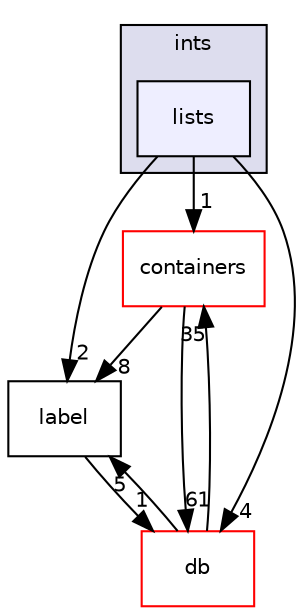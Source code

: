 digraph "src/OpenFOAM/primitives/ints/lists" {
  bgcolor=transparent;
  compound=true
  node [ fontsize="10", fontname="Helvetica"];
  edge [ labelfontsize="10", labelfontname="Helvetica"];
  subgraph clusterdir_086c067a0e64eeb439d30ae0c44248d8 {
    graph [ bgcolor="#ddddee", pencolor="black", label="ints" fontname="Helvetica", fontsize="10", URL="dir_086c067a0e64eeb439d30ae0c44248d8.html"]
  dir_cad78e4ebccc5e0698398cf8e2900993 [shape=box, label="lists", style="filled", fillcolor="#eeeeff", pencolor="black", URL="dir_cad78e4ebccc5e0698398cf8e2900993.html"];
  }
  dir_19d0872053bde092be81d7fe3f56cbf7 [shape=box label="containers" color="red" URL="dir_19d0872053bde092be81d7fe3f56cbf7.html"];
  dir_2302b517842d451d321aaa19c73aa23e [shape=box label="label" URL="dir_2302b517842d451d321aaa19c73aa23e.html"];
  dir_63c634f7a7cfd679ac26c67fb30fc32f [shape=box label="db" color="red" URL="dir_63c634f7a7cfd679ac26c67fb30fc32f.html"];
  dir_19d0872053bde092be81d7fe3f56cbf7->dir_2302b517842d451d321aaa19c73aa23e [headlabel="8", labeldistance=1.5 headhref="dir_001898_002356.html"];
  dir_19d0872053bde092be81d7fe3f56cbf7->dir_63c634f7a7cfd679ac26c67fb30fc32f [headlabel="61", labeldistance=1.5 headhref="dir_001898_001949.html"];
  dir_2302b517842d451d321aaa19c73aa23e->dir_63c634f7a7cfd679ac26c67fb30fc32f [headlabel="1", labeldistance=1.5 headhref="dir_002356_001949.html"];
  dir_cad78e4ebccc5e0698398cf8e2900993->dir_19d0872053bde092be81d7fe3f56cbf7 [headlabel="1", labeldistance=1.5 headhref="dir_002357_001898.html"];
  dir_cad78e4ebccc5e0698398cf8e2900993->dir_2302b517842d451d321aaa19c73aa23e [headlabel="2", labeldistance=1.5 headhref="dir_002357_002356.html"];
  dir_cad78e4ebccc5e0698398cf8e2900993->dir_63c634f7a7cfd679ac26c67fb30fc32f [headlabel="4", labeldistance=1.5 headhref="dir_002357_001949.html"];
  dir_63c634f7a7cfd679ac26c67fb30fc32f->dir_19d0872053bde092be81d7fe3f56cbf7 [headlabel="35", labeldistance=1.5 headhref="dir_001949_001898.html"];
  dir_63c634f7a7cfd679ac26c67fb30fc32f->dir_2302b517842d451d321aaa19c73aa23e [headlabel="5", labeldistance=1.5 headhref="dir_001949_002356.html"];
}

